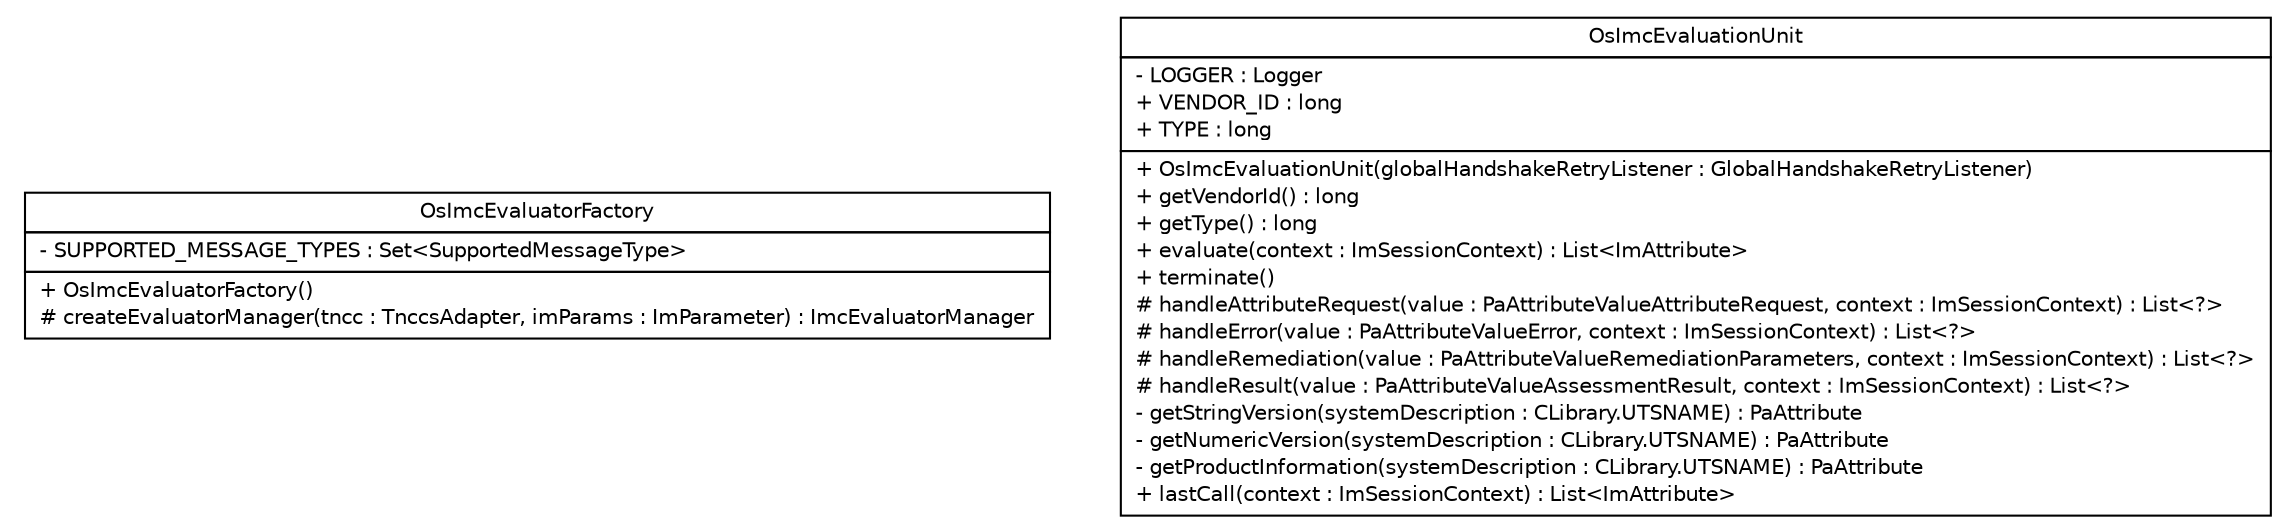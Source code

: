 #!/usr/local/bin/dot
#
# Class diagram 
# Generated by UMLGraph version R5_6 (http://www.umlgraph.org/)
#

digraph G {
	edge [fontname="Helvetica",fontsize=10,labelfontname="Helvetica",labelfontsize=10];
	node [fontname="Helvetica",fontsize=10,shape=plaintext];
	nodesep=0.25;
	ranksep=0.5;
	// de.hsbremen.tc.tnc.im.evaluate.example.os.OsImcEvaluatorFactory
	c20 [label=<<table title="de.hsbremen.tc.tnc.im.evaluate.example.os.OsImcEvaluatorFactory" border="0" cellborder="1" cellspacing="0" cellpadding="2" port="p" href="./OsImcEvaluatorFactory.html">
		<tr><td><table border="0" cellspacing="0" cellpadding="1">
<tr><td align="center" balign="center"> OsImcEvaluatorFactory </td></tr>
		</table></td></tr>
		<tr><td><table border="0" cellspacing="0" cellpadding="1">
<tr><td align="left" balign="left"> - SUPPORTED_MESSAGE_TYPES : Set&lt;SupportedMessageType&gt; </td></tr>
		</table></td></tr>
		<tr><td><table border="0" cellspacing="0" cellpadding="1">
<tr><td align="left" balign="left"> + OsImcEvaluatorFactory() </td></tr>
<tr><td align="left" balign="left"> # createEvaluatorManager(tncc : TnccsAdapter, imParams : ImParameter) : ImcEvaluatorManager </td></tr>
		</table></td></tr>
		</table>>, URL="./OsImcEvaluatorFactory.html", fontname="Helvetica", fontcolor="black", fontsize=10.0];
	// de.hsbremen.tc.tnc.im.evaluate.example.os.OsImcEvaluationUnit
	c21 [label=<<table title="de.hsbremen.tc.tnc.im.evaluate.example.os.OsImcEvaluationUnit" border="0" cellborder="1" cellspacing="0" cellpadding="2" port="p" href="./OsImcEvaluationUnit.html">
		<tr><td><table border="0" cellspacing="0" cellpadding="1">
<tr><td align="center" balign="center"> OsImcEvaluationUnit </td></tr>
		</table></td></tr>
		<tr><td><table border="0" cellspacing="0" cellpadding="1">
<tr><td align="left" balign="left"> - LOGGER : Logger </td></tr>
<tr><td align="left" balign="left"> + VENDOR_ID : long </td></tr>
<tr><td align="left" balign="left"> + TYPE : long </td></tr>
		</table></td></tr>
		<tr><td><table border="0" cellspacing="0" cellpadding="1">
<tr><td align="left" balign="left"> + OsImcEvaluationUnit(globalHandshakeRetryListener : GlobalHandshakeRetryListener) </td></tr>
<tr><td align="left" balign="left"> + getVendorId() : long </td></tr>
<tr><td align="left" balign="left"> + getType() : long </td></tr>
<tr><td align="left" balign="left"> + evaluate(context : ImSessionContext) : List&lt;ImAttribute&gt; </td></tr>
<tr><td align="left" balign="left"> + terminate() </td></tr>
<tr><td align="left" balign="left"> # handleAttributeRequest(value : PaAttributeValueAttributeRequest, context : ImSessionContext) : List&lt;?&gt; </td></tr>
<tr><td align="left" balign="left"> # handleError(value : PaAttributeValueError, context : ImSessionContext) : List&lt;?&gt; </td></tr>
<tr><td align="left" balign="left"> # handleRemediation(value : PaAttributeValueRemediationParameters, context : ImSessionContext) : List&lt;?&gt; </td></tr>
<tr><td align="left" balign="left"> # handleResult(value : PaAttributeValueAssessmentResult, context : ImSessionContext) : List&lt;?&gt; </td></tr>
<tr><td align="left" balign="left"> - getStringVersion(systemDescription : CLibrary.UTSNAME) : PaAttribute </td></tr>
<tr><td align="left" balign="left"> - getNumericVersion(systemDescription : CLibrary.UTSNAME) : PaAttribute </td></tr>
<tr><td align="left" balign="left"> - getProductInformation(systemDescription : CLibrary.UTSNAME) : PaAttribute </td></tr>
<tr><td align="left" balign="left"> + lastCall(context : ImSessionContext) : List&lt;ImAttribute&gt; </td></tr>
		</table></td></tr>
		</table>>, URL="./OsImcEvaluationUnit.html", fontname="Helvetica", fontcolor="black", fontsize=10.0];
}

